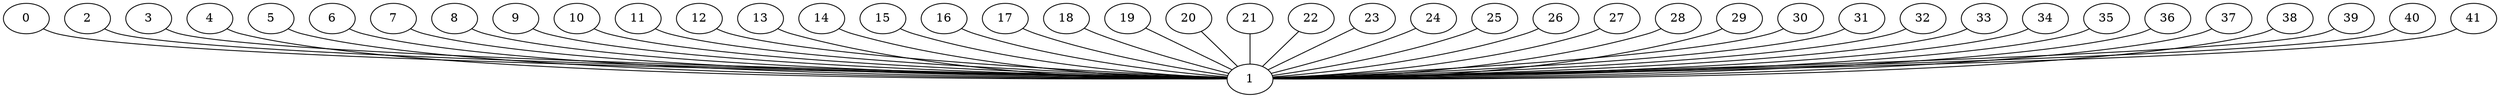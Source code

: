 graph G {
0;
1;
2;
3;
4;
5;
6;
7;
8;
9;
10;
11;
12;
13;
14;
15;
16;
17;
18;
19;
20;
21;
22;
23;
24;
25;
26;
27;
28;
29;
30;
31;
32;
33;
34;
35;
36;
37;
38;
39;
40;
41;
0--1 ;
3--1 ;
2--1 ;
4--1 ;
5--1 ;
6--1 ;
7--1 ;
8--1 ;
9--1 ;
10--1 ;
11--1 ;
13--1 ;
12--1 ;
15--1 ;
14--1 ;
16--1 ;
19--1 ;
18--1 ;
17--1 ;
21--1 ;
20--1 ;
22--1 ;
23--1 ;
24--1 ;
27--1 ;
26--1 ;
25--1 ;
30--1 ;
29--1 ;
28--1 ;
32--1 ;
31--1 ;
36--1 ;
35--1 ;
34--1 ;
33--1 ;
37--1 ;
38--1 ;
39--1 ;
40--1 ;
41--1 ;
}
